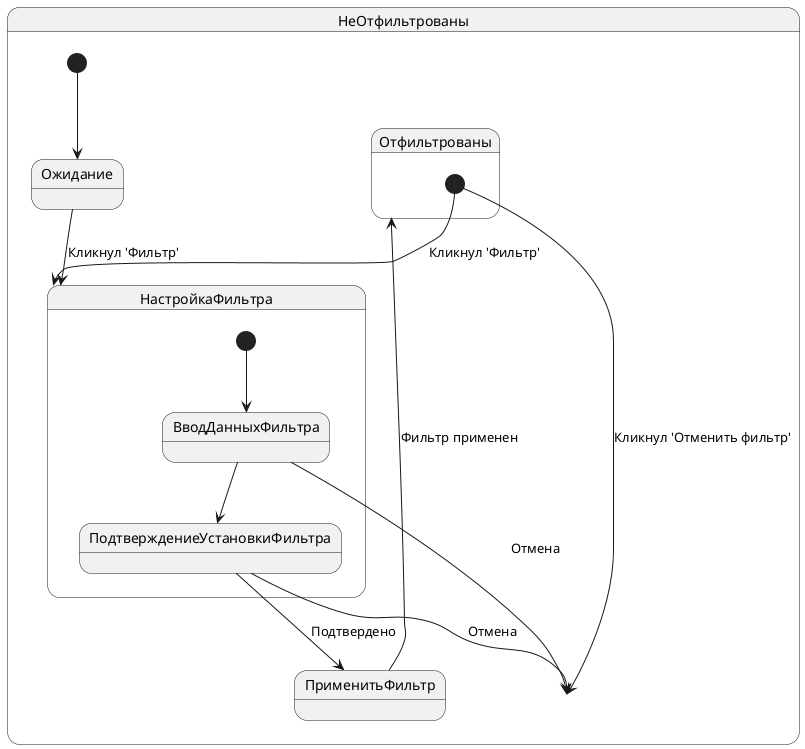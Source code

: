 @startuml

state НеОтфильтрованы {
  [*] --> Ожидание 
  Ожидание --> НастройкаФильтра : Кликнул 'Фильтр'
  ПрименитьФильтр --> Отфильтрованы : Фильтр применен

  state Отфильтрованы {
  [*] -->  НеОтфильтрованы : Кликнул 'Отменить фильтр'
  [*] --> НастройкаФильтра : Кликнул 'Фильтр'
  }
}

state НастройкаФильтра {
  [*] --> ВводДанныхФильтра
  ВводДанныхФильтра --> НеОтфильтрованы : Отмена
  ВводДанныхФильтра --> ПодтверждениеУстановкиФильтра 
  ПодтверждениеУстановкиФильтра --> НеОтфильтрованы : Отмена
  ПодтверждениеУстановкиФильтра --> ПрименитьФильтр : Подтвердено
}

@enduml